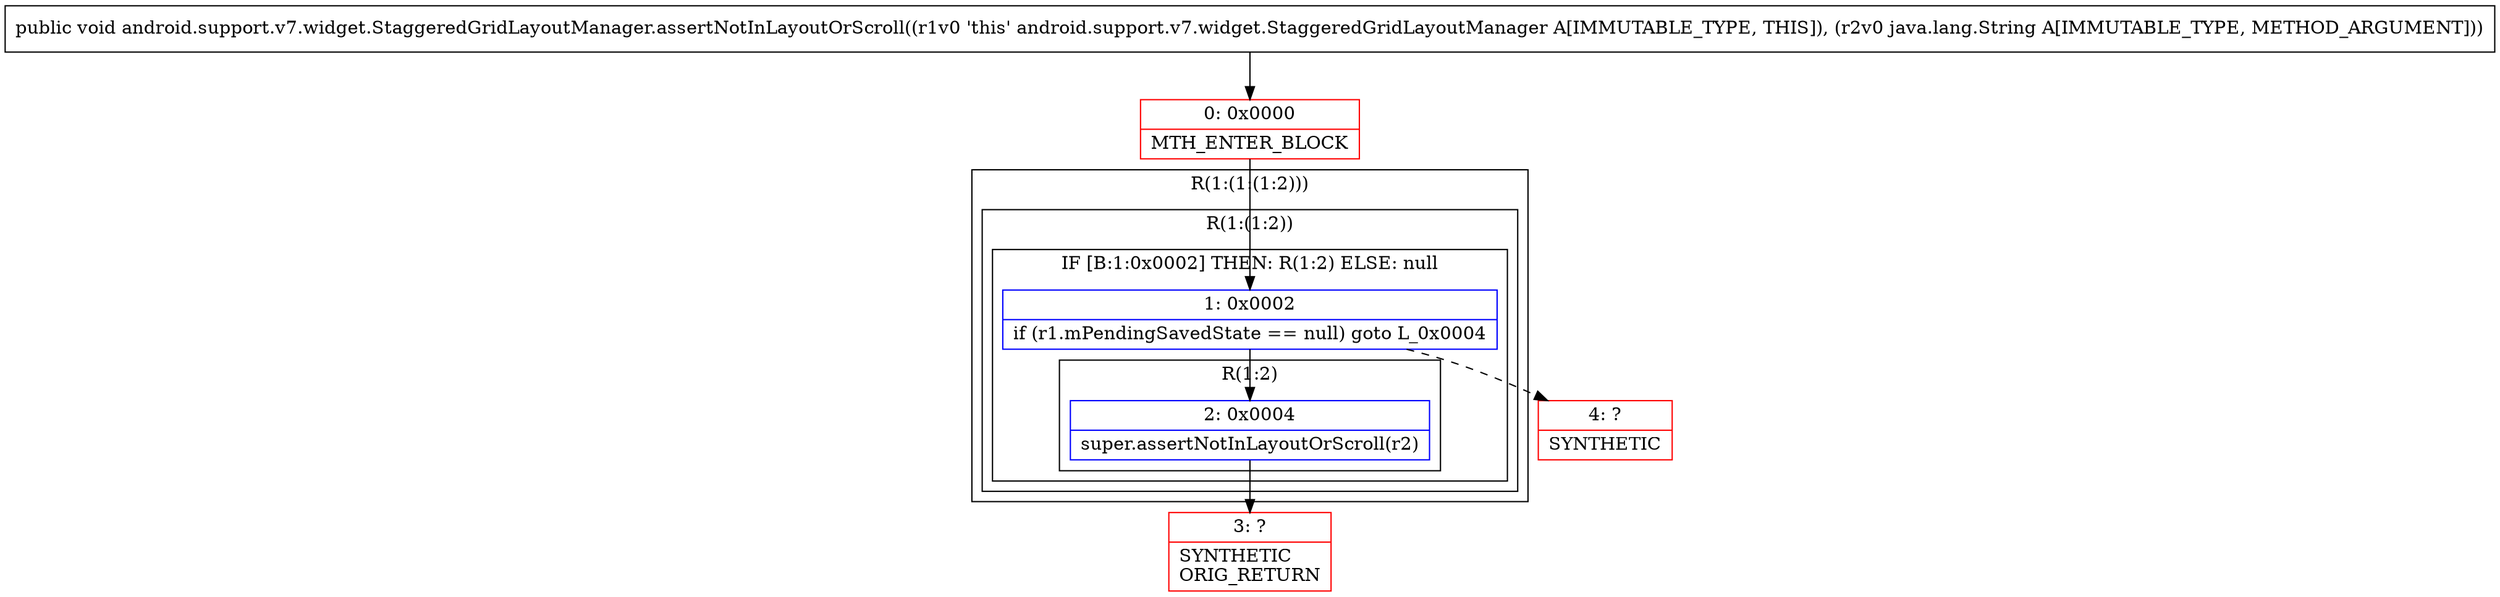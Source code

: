 digraph "CFG forandroid.support.v7.widget.StaggeredGridLayoutManager.assertNotInLayoutOrScroll(Ljava\/lang\/String;)V" {
subgraph cluster_Region_801421666 {
label = "R(1:(1:(1:2)))";
node [shape=record,color=blue];
subgraph cluster_Region_1070474124 {
label = "R(1:(1:2))";
node [shape=record,color=blue];
subgraph cluster_IfRegion_387248455 {
label = "IF [B:1:0x0002] THEN: R(1:2) ELSE: null";
node [shape=record,color=blue];
Node_1 [shape=record,label="{1\:\ 0x0002|if (r1.mPendingSavedState == null) goto L_0x0004\l}"];
subgraph cluster_Region_1800117726 {
label = "R(1:2)";
node [shape=record,color=blue];
Node_2 [shape=record,label="{2\:\ 0x0004|super.assertNotInLayoutOrScroll(r2)\l}"];
}
}
}
}
Node_0 [shape=record,color=red,label="{0\:\ 0x0000|MTH_ENTER_BLOCK\l}"];
Node_3 [shape=record,color=red,label="{3\:\ ?|SYNTHETIC\lORIG_RETURN\l}"];
Node_4 [shape=record,color=red,label="{4\:\ ?|SYNTHETIC\l}"];
MethodNode[shape=record,label="{public void android.support.v7.widget.StaggeredGridLayoutManager.assertNotInLayoutOrScroll((r1v0 'this' android.support.v7.widget.StaggeredGridLayoutManager A[IMMUTABLE_TYPE, THIS]), (r2v0 java.lang.String A[IMMUTABLE_TYPE, METHOD_ARGUMENT])) }"];
MethodNode -> Node_0;
Node_1 -> Node_2;
Node_1 -> Node_4[style=dashed];
Node_2 -> Node_3;
Node_0 -> Node_1;
}

